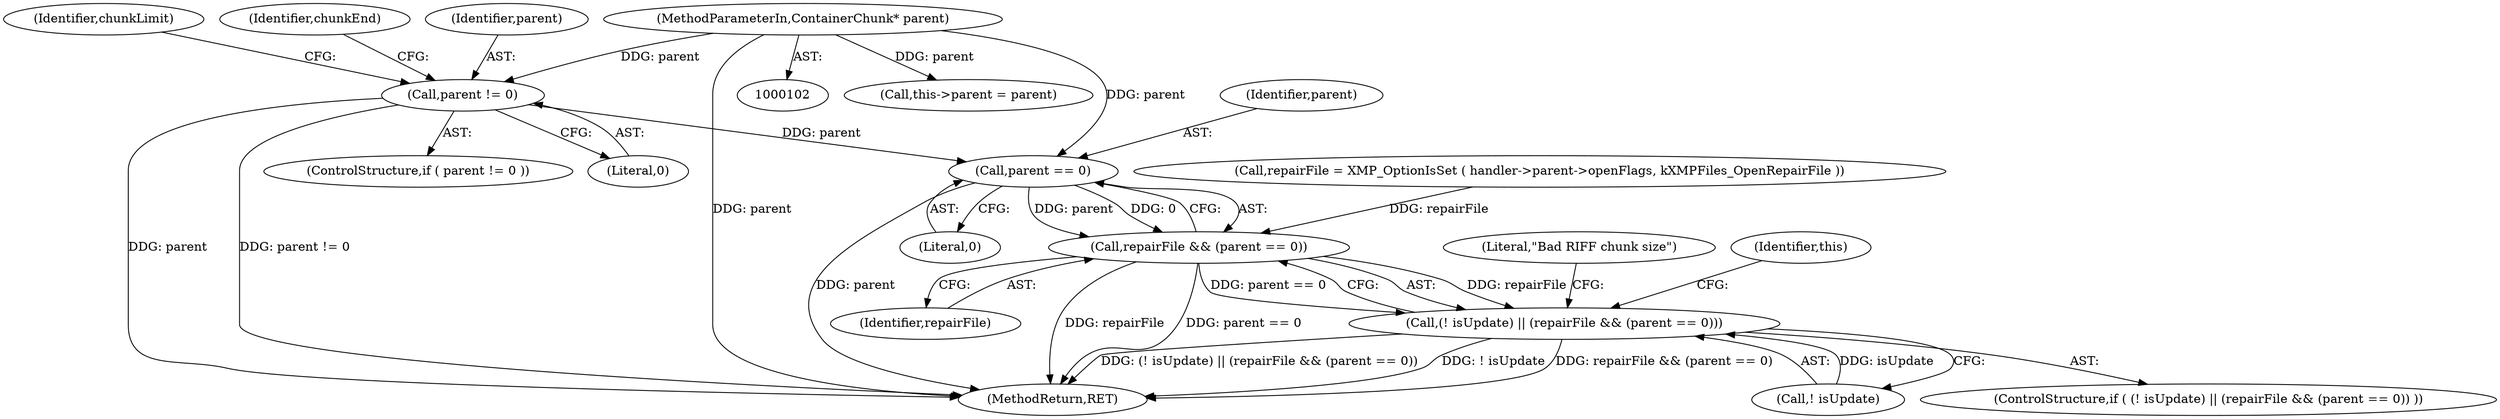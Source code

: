 digraph "0_exempi_65a8492832b7335ffabd01f5f64d89dec757c260@pointer" {
"1000167" [label="(Call,parent != 0)"];
"1000103" [label="(MethodParameterIn,ContainerChunk* parent)"];
"1000210" [label="(Call,parent == 0)"];
"1000208" [label="(Call,repairFile && (parent == 0))"];
"1000205" [label="(Call,(! isUpdate) || (repairFile && (parent == 0)))"];
"1000226" [label="(Literal,\"Bad RIFF chunk size\")"];
"1000167" [label="(Call,parent != 0)"];
"1000169" [label="(Literal,0)"];
"1000168" [label="(Identifier,parent)"];
"1000103" [label="(MethodParameterIn,ContainerChunk* parent)"];
"1000111" [label="(Call,this->parent = parent)"];
"1000210" [label="(Call,parent == 0)"];
"1000171" [label="(Identifier,chunkLimit)"];
"1000272" [label="(MethodReturn,RET)"];
"1000195" [label="(Call,repairFile = XMP_OptionIsSet ( handler->parent->openFlags, kXMPFiles_OpenRepairFile ))"];
"1000181" [label="(Identifier,chunkEnd)"];
"1000166" [label="(ControlStructure,if ( parent != 0 ))"];
"1000206" [label="(Call,! isUpdate)"];
"1000209" [label="(Identifier,repairFile)"];
"1000212" [label="(Literal,0)"];
"1000211" [label="(Identifier,parent)"];
"1000205" [label="(Call,(! isUpdate) || (repairFile && (parent == 0)))"];
"1000208" [label="(Call,repairFile && (parent == 0))"];
"1000204" [label="(ControlStructure,if ( (! isUpdate) || (repairFile && (parent == 0)) ))"];
"1000216" [label="(Identifier,this)"];
"1000167" -> "1000166"  [label="AST: "];
"1000167" -> "1000169"  [label="CFG: "];
"1000168" -> "1000167"  [label="AST: "];
"1000169" -> "1000167"  [label="AST: "];
"1000171" -> "1000167"  [label="CFG: "];
"1000181" -> "1000167"  [label="CFG: "];
"1000167" -> "1000272"  [label="DDG: parent"];
"1000167" -> "1000272"  [label="DDG: parent != 0"];
"1000103" -> "1000167"  [label="DDG: parent"];
"1000167" -> "1000210"  [label="DDG: parent"];
"1000103" -> "1000102"  [label="AST: "];
"1000103" -> "1000272"  [label="DDG: parent"];
"1000103" -> "1000111"  [label="DDG: parent"];
"1000103" -> "1000210"  [label="DDG: parent"];
"1000210" -> "1000208"  [label="AST: "];
"1000210" -> "1000212"  [label="CFG: "];
"1000211" -> "1000210"  [label="AST: "];
"1000212" -> "1000210"  [label="AST: "];
"1000208" -> "1000210"  [label="CFG: "];
"1000210" -> "1000272"  [label="DDG: parent"];
"1000210" -> "1000208"  [label="DDG: parent"];
"1000210" -> "1000208"  [label="DDG: 0"];
"1000208" -> "1000205"  [label="AST: "];
"1000208" -> "1000209"  [label="CFG: "];
"1000209" -> "1000208"  [label="AST: "];
"1000205" -> "1000208"  [label="CFG: "];
"1000208" -> "1000272"  [label="DDG: repairFile"];
"1000208" -> "1000272"  [label="DDG: parent == 0"];
"1000208" -> "1000205"  [label="DDG: repairFile"];
"1000208" -> "1000205"  [label="DDG: parent == 0"];
"1000195" -> "1000208"  [label="DDG: repairFile"];
"1000205" -> "1000204"  [label="AST: "];
"1000205" -> "1000206"  [label="CFG: "];
"1000206" -> "1000205"  [label="AST: "];
"1000216" -> "1000205"  [label="CFG: "];
"1000226" -> "1000205"  [label="CFG: "];
"1000205" -> "1000272"  [label="DDG: ! isUpdate"];
"1000205" -> "1000272"  [label="DDG: repairFile && (parent == 0)"];
"1000205" -> "1000272"  [label="DDG: (! isUpdate) || (repairFile && (parent == 0))"];
"1000206" -> "1000205"  [label="DDG: isUpdate"];
}
